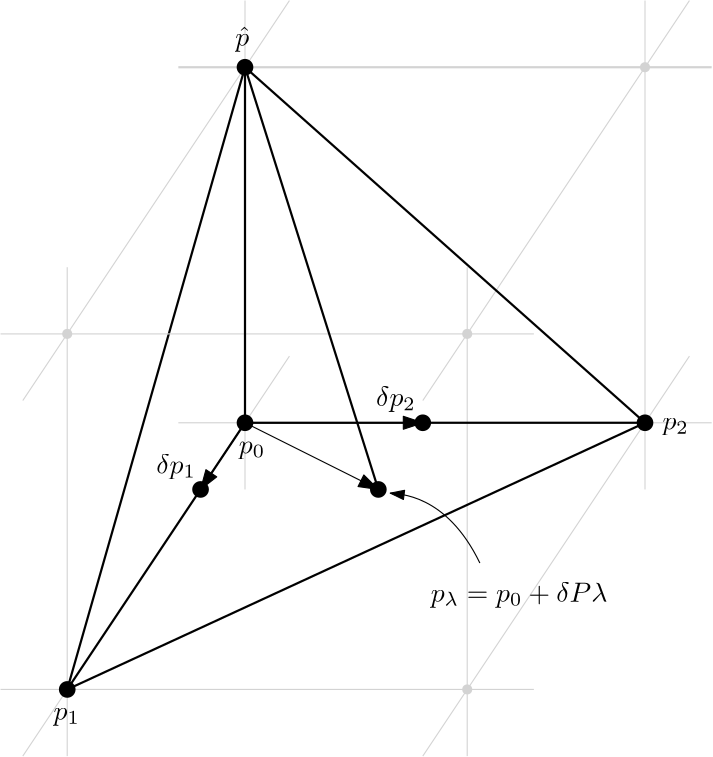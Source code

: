 <?xml version="1.0"?>
<!DOCTYPE ipe SYSTEM "ipe.dtd">
<ipe version="70206" creator="Ipe 7.2.10">
<info created="D:20190618102744" modified="D:20190618113033"/>
<ipestyle name="basic">
<symbol name="arrow/arc(spx)">
<path stroke="sym-stroke" fill="sym-stroke" pen="sym-pen">
0 0 m
-1 0.333 l
-1 -0.333 l
h
</path>
</symbol>
<symbol name="arrow/farc(spx)">
<path stroke="sym-stroke" fill="white" pen="sym-pen">
0 0 m
-1 0.333 l
-1 -0.333 l
h
</path>
</symbol>
<symbol name="arrow/ptarc(spx)">
<path stroke="sym-stroke" fill="sym-stroke" pen="sym-pen">
0 0 m
-1 0.333 l
-0.8 0 l
-1 -0.333 l
h
</path>
</symbol>
<symbol name="arrow/fptarc(spx)">
<path stroke="sym-stroke" fill="white" pen="sym-pen">
0 0 m
-1 0.333 l
-0.8 0 l
-1 -0.333 l
h
</path>
</symbol>
<symbol name="mark/circle(sx)" transformations="translations">
<path fill="sym-stroke">
0.6 0 0 0.6 0 0 e
0.4 0 0 0.4 0 0 e
</path>
</symbol>
<symbol name="mark/disk(sx)" transformations="translations">
<path fill="sym-stroke">
0.6 0 0 0.6 0 0 e
</path>
</symbol>
<symbol name="mark/fdisk(sfx)" transformations="translations">
<group>
<path fill="sym-fill">
0.5 0 0 0.5 0 0 e
</path>
<path fill="sym-stroke" fillrule="eofill">
0.6 0 0 0.6 0 0 e
0.4 0 0 0.4 0 0 e
</path>
</group>
</symbol>
<symbol name="mark/box(sx)" transformations="translations">
<path fill="sym-stroke" fillrule="eofill">
-0.6 -0.6 m
0.6 -0.6 l
0.6 0.6 l
-0.6 0.6 l
h
-0.4 -0.4 m
0.4 -0.4 l
0.4 0.4 l
-0.4 0.4 l
h
</path>
</symbol>
<symbol name="mark/square(sx)" transformations="translations">
<path fill="sym-stroke">
-0.6 -0.6 m
0.6 -0.6 l
0.6 0.6 l
-0.6 0.6 l
h
</path>
</symbol>
<symbol name="mark/fsquare(sfx)" transformations="translations">
<group>
<path fill="sym-fill">
-0.5 -0.5 m
0.5 -0.5 l
0.5 0.5 l
-0.5 0.5 l
h
</path>
<path fill="sym-stroke" fillrule="eofill">
-0.6 -0.6 m
0.6 -0.6 l
0.6 0.6 l
-0.6 0.6 l
h
-0.4 -0.4 m
0.4 -0.4 l
0.4 0.4 l
-0.4 0.4 l
h
</path>
</group>
</symbol>
<symbol name="mark/cross(sx)" transformations="translations">
<group>
<path fill="sym-stroke">
-0.43 -0.57 m
0.57 0.43 l
0.43 0.57 l
-0.57 -0.43 l
h
</path>
<path fill="sym-stroke">
-0.43 0.57 m
0.57 -0.43 l
0.43 -0.57 l
-0.57 0.43 l
h
</path>
</group>
</symbol>
<symbol name="arrow/fnormal(spx)">
<path stroke="sym-stroke" fill="white" pen="sym-pen">
0 0 m
-1 0.333 l
-1 -0.333 l
h
</path>
</symbol>
<symbol name="arrow/pointed(spx)">
<path stroke="sym-stroke" fill="sym-stroke" pen="sym-pen">
0 0 m
-1 0.333 l
-0.8 0 l
-1 -0.333 l
h
</path>
</symbol>
<symbol name="arrow/fpointed(spx)">
<path stroke="sym-stroke" fill="white" pen="sym-pen">
0 0 m
-1 0.333 l
-0.8 0 l
-1 -0.333 l
h
</path>
</symbol>
<symbol name="arrow/linear(spx)">
<path stroke="sym-stroke" pen="sym-pen">
-1 0.333 m
0 0 l
-1 -0.333 l
</path>
</symbol>
<symbol name="arrow/fdouble(spx)">
<path stroke="sym-stroke" fill="white" pen="sym-pen">
0 0 m
-1 0.333 l
-1 -0.333 l
h
-1 0 m
-2 0.333 l
-2 -0.333 l
h
</path>
</symbol>
<symbol name="arrow/double(spx)">
<path stroke="sym-stroke" fill="sym-stroke" pen="sym-pen">
0 0 m
-1 0.333 l
-1 -0.333 l
h
-1 0 m
-2 0.333 l
-2 -0.333 l
h
</path>
</symbol>
<pen name="heavier" value="0.8"/>
<pen name="fat" value="1.2"/>
<pen name="ultrafat" value="2"/>
<symbolsize name="large" value="5"/>
<symbolsize name="small" value="2"/>
<symbolsize name="tiny" value="1.1"/>
<arrowsize name="large" value="10"/>
<arrowsize name="small" value="5"/>
<arrowsize name="tiny" value="3"/>
<color name="red" value="1 0 0"/>
<color name="green" value="0 1 0"/>
<color name="blue" value="0 0 1"/>
<color name="yellow" value="1 1 0"/>
<color name="orange" value="1 0.647 0"/>
<color name="gold" value="1 0.843 0"/>
<color name="purple" value="0.627 0.125 0.941"/>
<color name="gray" value="0.745"/>
<color name="brown" value="0.647 0.165 0.165"/>
<color name="navy" value="0 0 0.502"/>
<color name="pink" value="1 0.753 0.796"/>
<color name="seagreen" value="0.18 0.545 0.341"/>
<color name="turquoise" value="0.251 0.878 0.816"/>
<color name="violet" value="0.933 0.51 0.933"/>
<color name="darkblue" value="0 0 0.545"/>
<color name="darkcyan" value="0 0.545 0.545"/>
<color name="darkgray" value="0.663"/>
<color name="darkgreen" value="0 0.392 0"/>
<color name="darkmagenta" value="0.545 0 0.545"/>
<color name="darkorange" value="1 0.549 0"/>
<color name="darkred" value="0.545 0 0"/>
<color name="lightblue" value="0.678 0.847 0.902"/>
<color name="lightcyan" value="0.878 1 1"/>
<color name="lightgray" value="0.827"/>
<color name="lightgreen" value="0.565 0.933 0.565"/>
<color name="lightyellow" value="1 1 0.878"/>
<dashstyle name="dashed" value="[4] 0"/>
<dashstyle name="dotted" value="[1 3] 0"/>
<dashstyle name="dash dotted" value="[4 2 1 2] 0"/>
<dashstyle name="dash dot dotted" value="[4 2 1 2 1 2] 0"/>
<textsize name="large" value="\large"/>
<textsize name="Large" value="\Large"/>
<textsize name="LARGE" value="\LARGE"/>
<textsize name="huge" value="\huge"/>
<textsize name="Huge" value="\Huge"/>
<textsize name="small" value="\small"/>
<textsize name="footnote" value="\footnotesize"/>
<textsize name="tiny" value="\tiny"/>
<textstyle name="center" begin="\begin{center}" end="\end{center}"/>
<textstyle name="itemize" begin="\begin{itemize}" end="\end{itemize}"/>
<textstyle name="item" begin="\begin{itemize}\item{}" end="\end{itemize}"/>
<gridsize name="4 pts" value="4"/>
<gridsize name="8 pts (~3 mm)" value="8"/>
<gridsize name="16 pts (~6 mm)" value="16"/>
<gridsize name="32 pts (~12 mm)" value="32"/>
<gridsize name="10 pts (~3.5 mm)" value="10"/>
<gridsize name="20 pts (~7 mm)" value="20"/>
<gridsize name="14 pts (~5 mm)" value="14"/>
<gridsize name="28 pts (~10 mm)" value="28"/>
<gridsize name="56 pts (~20 mm)" value="56"/>
<anglesize name="90 deg" value="90"/>
<anglesize name="60 deg" value="60"/>
<anglesize name="45 deg" value="45"/>
<anglesize name="30 deg" value="30"/>
<anglesize name="22.5 deg" value="22.5"/>
<opacity name="10%" value="0.1"/>
<opacity name="30%" value="0.3"/>
<opacity name="50%" value="0.5"/>
<opacity name="75%" value="0.75"/>
<tiling name="falling" angle="-60" step="4" width="1"/>
<tiling name="rising" angle="30" step="4" width="1"/>
</ipestyle>
<page>
<layer name="alpha"/>
<view layers="alpha" active="alpha"/>
<path layer="alpha" stroke="black" pen="heavier">
208 696 m
144 472 l
</path>
<path stroke="lightgray">
128 576 m
224 720 l
</path>
<path matrix="1 0 0 1 -16 0" stroke="lightgray">
288 576 m
384 720 l
</path>
<path stroke="lightgray" pen="heavier">
184 696 m
376 696 l
</path>
<path stroke="lightgray">
120 600 m
312 600 l
</path>
<path stroke="lightgray">
144 624 m
144 448 l
</path>
<path matrix="1 0 0 1 144 0" stroke="lightgray">
144 624 m
144 448 l
</path>
<path matrix="1 0 0 1 64 96" stroke="lightgray">
144 624 m
144 448 l
</path>
<path matrix="1 0 0 1 208 96" stroke="lightgray">
144 624 m
144 448 l
</path>
<path matrix="1 0 0 1 0 -128" stroke="lightgray">
128 576 m
224 720 l
</path>
<path matrix="1 0 0 1 -16 -128" stroke="lightgray">
288 576 m
384 720 l
</path>
<path matrix="1 0 0 1 0 -128" stroke="lightgray">
184 696 m
376 696 l
</path>
<path matrix="1 0 0 1 0 -128" stroke="lightgray">
120 600 m
312 600 l
</path>
<use name="mark/disk(sx)" pos="208 696" size="large" stroke="black"/>
<use name="mark/disk(sx)" pos="208 568" size="large" stroke="black"/>
<use name="mark/disk(sx)" pos="352 568" size="large" stroke="black"/>
<use name="mark/disk(sx)" pos="144 472" size="large" stroke="black"/>
<path stroke="black" pen="heavier">
208 696 m
208 568 l
144 472 l
352 568 l
208 568 l
</path>
<path stroke="black" pen="heavier">
208 696 m
352 568 l
</path>
<use name="mark/disk(sx)" pos="352 696" size="normal" stroke="lightgray"/>
<use name="mark/disk(sx)" pos="288 472" size="normal" stroke="lightgray"/>
<use name="mark/disk(sx)" pos="144 600" size="normal" stroke="lightgray"/>
<use name="mark/disk(sx)" pos="288 600" size="normal" stroke="lightgray"/>
<text matrix="1 0 0 1 9.1133 -3.44756" transformations="translations" pos="195.342 707.153" stroke="black" type="label" width="5.012" height="6.926" depth="1.93" valign="baseline" style="math">\hat{p}</text>
<text matrix="1 0 0 1 21.0358 0.0903959" transformations="translations" pos="118.031 461.017" stroke="black" type="label" width="9.482" height="4.297" depth="1.93" valign="baseline" style="math">p_1</text>
<text matrix="1 0 0 1 -20.958 4.64913" transformations="translations" pos="379.222 560.902" stroke="black" type="label" width="9.482" height="4.297" depth="1.93" valign="baseline" style="math">p_2</text>
<text matrix="1 0 0 1 -15.0937 2.30407" transformations="translations" pos="220.859 554.649" stroke="black" type="label" width="9.482" height="4.297" depth="1.93" valign="baseline" style="math">p_0</text>
<use matrix="1 0 0 1 0 4" name="mark/disk(sx)" pos="256 540" size="large" stroke="black"/>
<path stroke="black" pen="heavier">
208 696 m
256 544 l
</path>
<path stroke="black" arrow="normal/normal">
208 568 m
256 544 l
</path>
<use name="mark/disk(sx)" pos="272 568" size="large" stroke="black"/>
<use name="mark/disk(sx)" pos="192 544" size="large" stroke="black"/>
<path stroke="black" arrow="normal/normal">
208 568 m
272 568 l
</path>
<path stroke="black" arrow="normal/normal">
208 568 m
192 544 l
</path>
<text matrix="1 0 0 1 -7.94233 -18.2308" transformations="translations" pos="184 568" stroke="black" type="label" width="14.287" height="6.926" depth="1.93" valign="baseline" style="math">\delta p_1</text>
<text matrix="1 0 0 1 -4.82158 -9.96441" transformations="translations" pos="260 584" stroke="black" type="label" width="14.287" height="6.926" depth="1.93" valign="baseline" style="math">\delta p_2</text>
<text matrix="1 0 0 1 12.1798 -49.4299" transformations="translations" pos="262.668 553.016" stroke="black" type="label" width="63.574" height="6.926" depth="1.93" valign="baseline" style="math">p_\lambda = p_0 + \delta P \lambda</text>
<path matrix="1 0 0 1 1.9011 -0.734293" stroke="black" arrow="normal/small">
290.654 518.242 m
278.502 543.359
261.342 543.026
258.382 543.407 c
</path>
</page>
</ipe>
